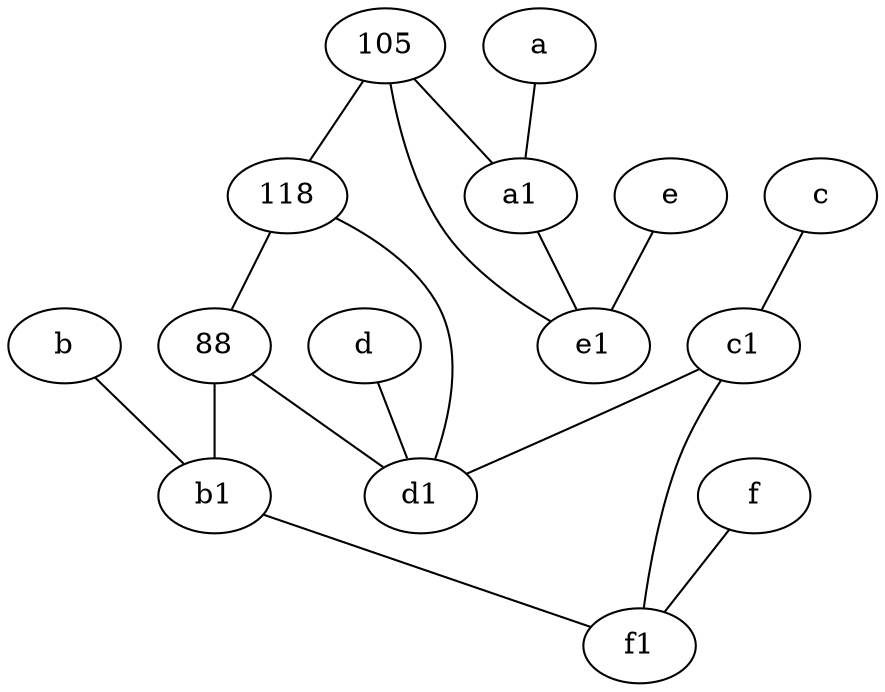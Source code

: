 graph {
	node [labelfontsize=50]
	c1 [labelfontsize=50 pos="4.5,3!"]
	c [labelfontsize=50 pos="4.5,2!"]
	f1 [labelfontsize=50 pos="3,8!"]
	d [labelfontsize=50 pos="2,5!"]
	88 [labelfontsize=50]
	a [labelfontsize=50 pos="8,2!"]
	e1 [labelfontsize=50 pos="7,7!"]
	b [labelfontsize=50 pos="10,4!"]
	d1 [labelfontsize=50 pos="3,5!"]
	118 [labelfontsize=50]
	a1 [labelfontsize=50 pos="8,3!"]
	f [labelfontsize=50 pos="3,9!"]
	e [labelfontsize=50 pos="7,9!"]
	b1 [labelfontsize=50 pos="9,4!"]
	105 [labelfontsize=50]
	d -- d1
	e -- e1
	f -- f1
	88 -- d1
	105 -- 118
	a1 -- e1
	b1 -- f1
	105 -- a1
	a -- a1
	88 -- b1
	118 -- 88
	b -- b1
	105 -- e1
	c -- c1
	c1 -- d1
	c1 -- f1
	118 -- d1
}
